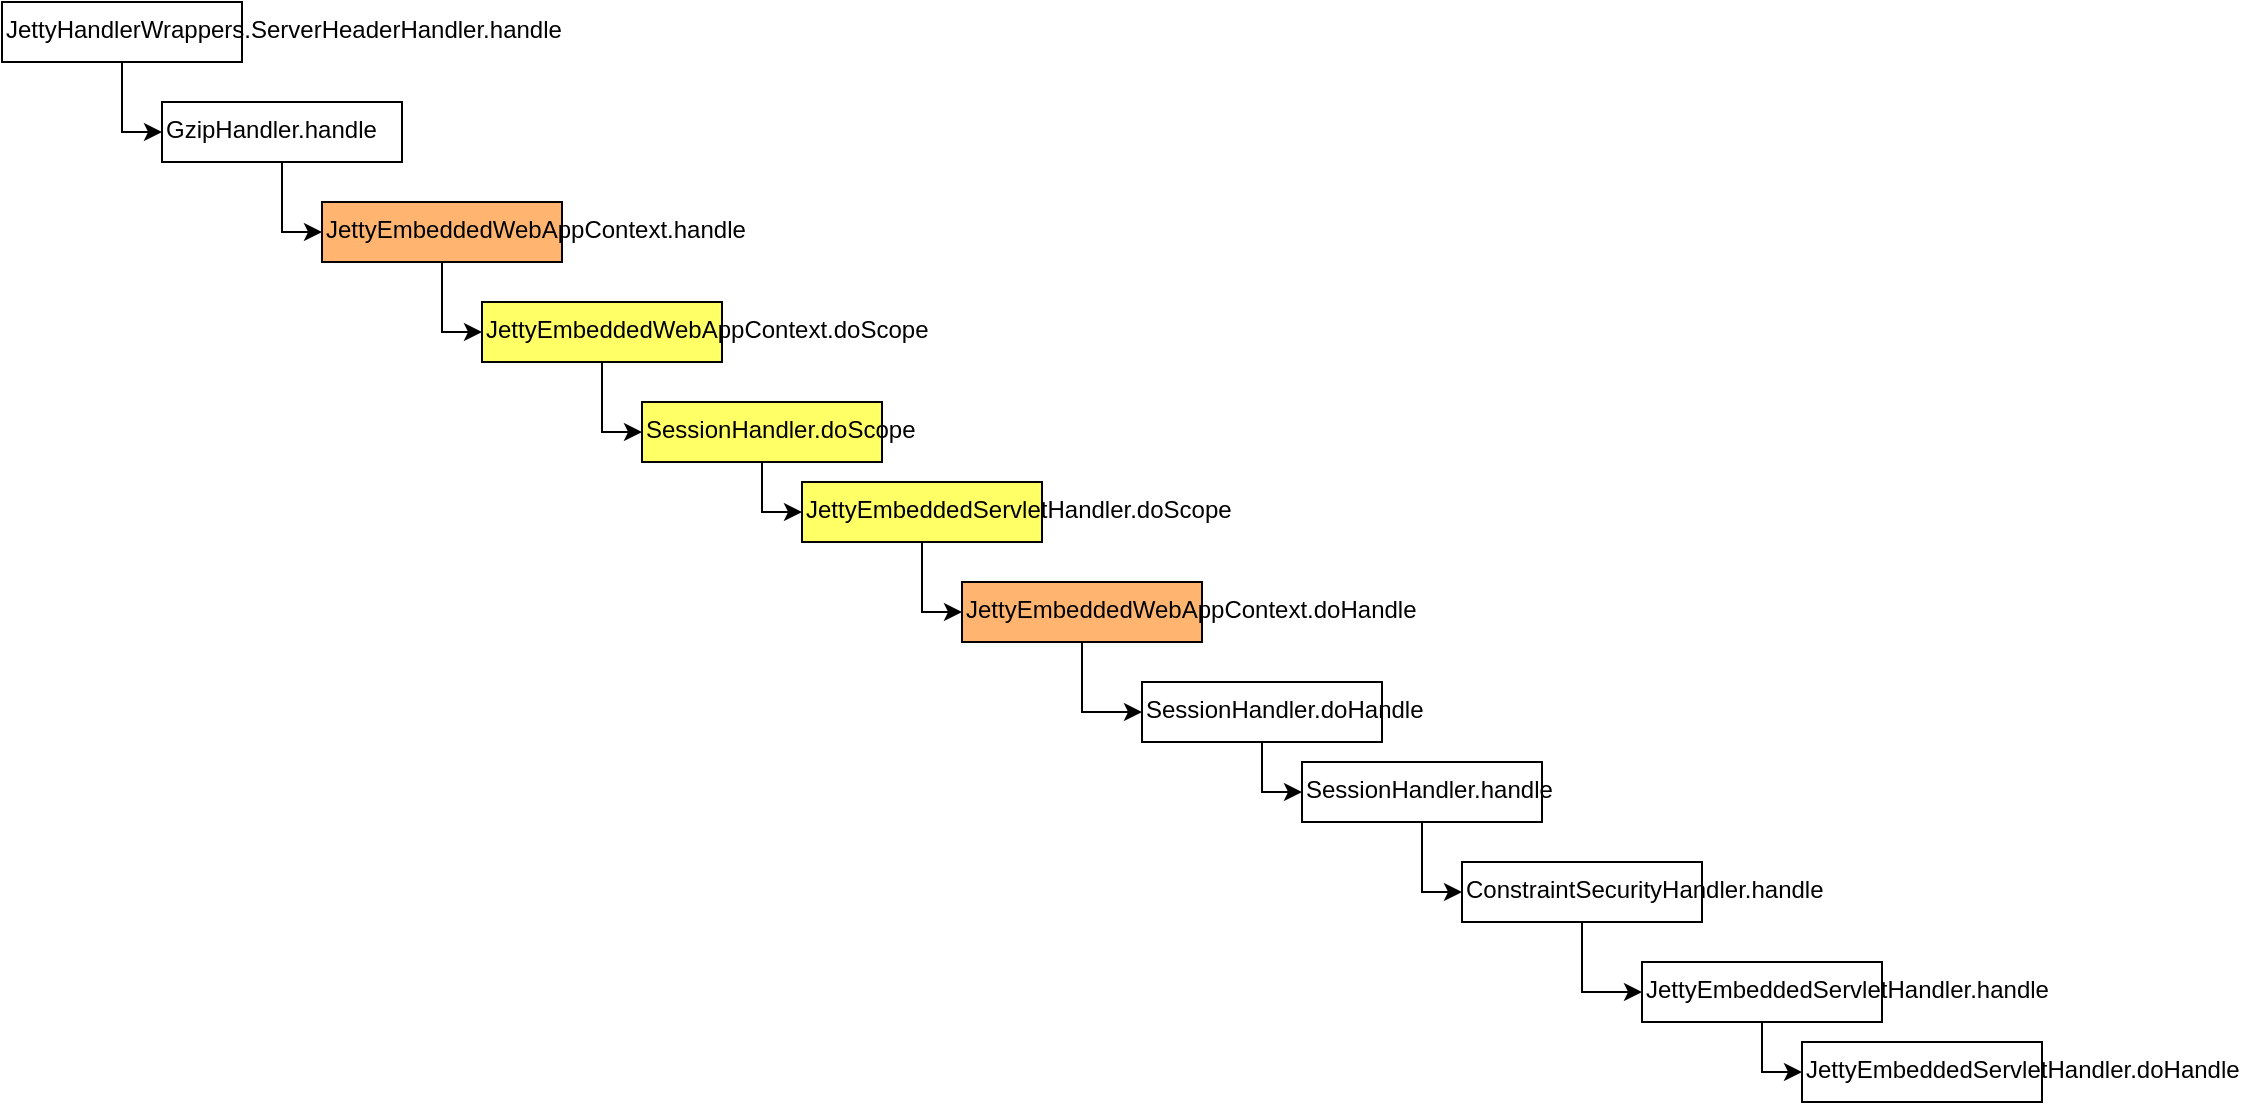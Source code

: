 <mxfile version="20.8.16" type="device"><diagram id="C5RBs43oDa-KdzZeNtuy" name="Page-1"><mxGraphModel dx="1026" dy="671" grid="1" gridSize="10" guides="1" tooltips="1" connect="1" arrows="1" fold="1" page="1" pageScale="1" pageWidth="827" pageHeight="1169" math="0" shadow="0"><root><mxCell id="WIyWlLk6GJQsqaUBKTNV-0"/><mxCell id="WIyWlLk6GJQsqaUBKTNV-1" parent="WIyWlLk6GJQsqaUBKTNV-0"/><mxCell id="-Hsi0Mirn3dCq4T8_wVH-2" value="" style="edgeStyle=orthogonalEdgeStyle;rounded=0;orthogonalLoop=1;jettySize=auto;html=1;entryX=0;entryY=0.5;entryDx=0;entryDy=0;align=left;verticalAlign=top;" edge="1" parent="WIyWlLk6GJQsqaUBKTNV-1" source="-Hsi0Mirn3dCq4T8_wVH-0" target="-Hsi0Mirn3dCq4T8_wVH-1"><mxGeometry relative="1" as="geometry"/></mxCell><mxCell id="-Hsi0Mirn3dCq4T8_wVH-0" value="JettyEmbeddedWebAppContext.doScope" style="rounded=0;whiteSpace=wrap;html=1;align=left;verticalAlign=top;fillColor=#FFFF66;" vertex="1" parent="WIyWlLk6GJQsqaUBKTNV-1"><mxGeometry x="260" y="170" width="120" height="30" as="geometry"/></mxCell><mxCell id="-Hsi0Mirn3dCq4T8_wVH-6" value="" style="edgeStyle=orthogonalEdgeStyle;rounded=0;orthogonalLoop=1;jettySize=auto;html=1;entryX=0;entryY=0.5;entryDx=0;entryDy=0;align=left;verticalAlign=top;" edge="1" parent="WIyWlLk6GJQsqaUBKTNV-1" source="-Hsi0Mirn3dCq4T8_wVH-1" target="-Hsi0Mirn3dCq4T8_wVH-5"><mxGeometry relative="1" as="geometry"/></mxCell><mxCell id="-Hsi0Mirn3dCq4T8_wVH-1" value="SessionHandler.doScope" style="rounded=0;whiteSpace=wrap;html=1;align=left;verticalAlign=top;fillColor=#FFFF66;" vertex="1" parent="WIyWlLk6GJQsqaUBKTNV-1"><mxGeometry x="340" y="220" width="120" height="30" as="geometry"/></mxCell><mxCell id="-Hsi0Mirn3dCq4T8_wVH-4" style="edgeStyle=orthogonalEdgeStyle;rounded=0;orthogonalLoop=1;jettySize=auto;html=1;exitX=0.5;exitY=1;exitDx=0;exitDy=0;entryX=0;entryY=0.5;entryDx=0;entryDy=0;align=left;verticalAlign=top;" edge="1" parent="WIyWlLk6GJQsqaUBKTNV-1" source="-Hsi0Mirn3dCq4T8_wVH-3" target="-Hsi0Mirn3dCq4T8_wVH-0"><mxGeometry relative="1" as="geometry"/></mxCell><mxCell id="-Hsi0Mirn3dCq4T8_wVH-3" value="JettyEmbeddedWebAppContext.handle" style="rounded=0;whiteSpace=wrap;html=1;align=left;verticalAlign=top;fillColor=#FFB570;" vertex="1" parent="WIyWlLk6GJQsqaUBKTNV-1"><mxGeometry x="180" y="120" width="120" height="30" as="geometry"/></mxCell><mxCell id="-Hsi0Mirn3dCq4T8_wVH-8" value="" style="edgeStyle=orthogonalEdgeStyle;rounded=0;orthogonalLoop=1;jettySize=auto;html=1;entryX=0;entryY=0.5;entryDx=0;entryDy=0;align=left;verticalAlign=top;" edge="1" parent="WIyWlLk6GJQsqaUBKTNV-1" source="-Hsi0Mirn3dCq4T8_wVH-5" target="-Hsi0Mirn3dCq4T8_wVH-7"><mxGeometry relative="1" as="geometry"/></mxCell><mxCell id="-Hsi0Mirn3dCq4T8_wVH-5" value="JettyEmbeddedServletHandler.doScope" style="rounded=0;whiteSpace=wrap;html=1;align=left;verticalAlign=top;fillColor=#FFFF66;" vertex="1" parent="WIyWlLk6GJQsqaUBKTNV-1"><mxGeometry x="420" y="260" width="120" height="30" as="geometry"/></mxCell><mxCell id="-Hsi0Mirn3dCq4T8_wVH-10" value="" style="edgeStyle=orthogonalEdgeStyle;rounded=0;orthogonalLoop=1;jettySize=auto;html=1;entryX=0;entryY=0.5;entryDx=0;entryDy=0;align=left;verticalAlign=top;" edge="1" parent="WIyWlLk6GJQsqaUBKTNV-1" source="-Hsi0Mirn3dCq4T8_wVH-7" target="-Hsi0Mirn3dCq4T8_wVH-9"><mxGeometry relative="1" as="geometry"/></mxCell><mxCell id="-Hsi0Mirn3dCq4T8_wVH-7" value="JettyEmbeddedWebAppContext.doHandle" style="rounded=0;whiteSpace=wrap;html=1;align=left;verticalAlign=top;fillColor=#FFB570;" vertex="1" parent="WIyWlLk6GJQsqaUBKTNV-1"><mxGeometry x="500" y="310" width="120" height="30" as="geometry"/></mxCell><mxCell id="-Hsi0Mirn3dCq4T8_wVH-15" value="" style="edgeStyle=orthogonalEdgeStyle;rounded=0;orthogonalLoop=1;jettySize=auto;html=1;entryX=0;entryY=0.5;entryDx=0;entryDy=0;" edge="1" parent="WIyWlLk6GJQsqaUBKTNV-1" source="-Hsi0Mirn3dCq4T8_wVH-9" target="-Hsi0Mirn3dCq4T8_wVH-14"><mxGeometry relative="1" as="geometry"/></mxCell><mxCell id="-Hsi0Mirn3dCq4T8_wVH-9" value="SessionHandler.doHandle" style="rounded=0;whiteSpace=wrap;html=1;align=left;verticalAlign=top;" vertex="1" parent="WIyWlLk6GJQsqaUBKTNV-1"><mxGeometry x="590" y="360" width="120" height="30" as="geometry"/></mxCell><mxCell id="-Hsi0Mirn3dCq4T8_wVH-22" value="" style="edgeStyle=orthogonalEdgeStyle;rounded=0;orthogonalLoop=1;jettySize=auto;html=1;entryX=0;entryY=0.5;entryDx=0;entryDy=0;" edge="1" parent="WIyWlLk6GJQsqaUBKTNV-1" source="-Hsi0Mirn3dCq4T8_wVH-11" target="-Hsi0Mirn3dCq4T8_wVH-21"><mxGeometry relative="1" as="geometry"/></mxCell><mxCell id="-Hsi0Mirn3dCq4T8_wVH-11" value="JettyEmbeddedServletHandler.handle" style="rounded=0;whiteSpace=wrap;html=1;align=left;verticalAlign=top;" vertex="1" parent="WIyWlLk6GJQsqaUBKTNV-1"><mxGeometry x="840" y="500" width="120" height="30" as="geometry"/></mxCell><mxCell id="-Hsi0Mirn3dCq4T8_wVH-17" value="" style="edgeStyle=orthogonalEdgeStyle;rounded=0;orthogonalLoop=1;jettySize=auto;html=1;entryX=0;entryY=0.5;entryDx=0;entryDy=0;" edge="1" parent="WIyWlLk6GJQsqaUBKTNV-1" source="-Hsi0Mirn3dCq4T8_wVH-14" target="-Hsi0Mirn3dCq4T8_wVH-16"><mxGeometry relative="1" as="geometry"/></mxCell><mxCell id="-Hsi0Mirn3dCq4T8_wVH-14" value="SessionHandler.handle" style="rounded=0;whiteSpace=wrap;html=1;align=left;verticalAlign=top;" vertex="1" parent="WIyWlLk6GJQsqaUBKTNV-1"><mxGeometry x="670" y="400" width="120" height="30" as="geometry"/></mxCell><mxCell id="-Hsi0Mirn3dCq4T8_wVH-20" value="" style="edgeStyle=orthogonalEdgeStyle;rounded=0;orthogonalLoop=1;jettySize=auto;html=1;entryX=0;entryY=0.5;entryDx=0;entryDy=0;" edge="1" parent="WIyWlLk6GJQsqaUBKTNV-1" source="-Hsi0Mirn3dCq4T8_wVH-16" target="-Hsi0Mirn3dCq4T8_wVH-11"><mxGeometry relative="1" as="geometry"/></mxCell><mxCell id="-Hsi0Mirn3dCq4T8_wVH-16" value="ConstraintSecurityHandler.handle" style="rounded=0;whiteSpace=wrap;html=1;align=left;verticalAlign=top;" vertex="1" parent="WIyWlLk6GJQsqaUBKTNV-1"><mxGeometry x="750" y="450" width="120" height="30" as="geometry"/></mxCell><mxCell id="-Hsi0Mirn3dCq4T8_wVH-19" style="edgeStyle=orthogonalEdgeStyle;rounded=0;orthogonalLoop=1;jettySize=auto;html=1;exitX=0.5;exitY=1;exitDx=0;exitDy=0;entryX=0;entryY=0.5;entryDx=0;entryDy=0;" edge="1" parent="WIyWlLk6GJQsqaUBKTNV-1" source="-Hsi0Mirn3dCq4T8_wVH-23" target="-Hsi0Mirn3dCq4T8_wVH-3"><mxGeometry relative="1" as="geometry"/></mxCell><mxCell id="-Hsi0Mirn3dCq4T8_wVH-24" value="" style="edgeStyle=orthogonalEdgeStyle;rounded=0;orthogonalLoop=1;jettySize=auto;html=1;entryX=0;entryY=0.5;entryDx=0;entryDy=0;" edge="1" parent="WIyWlLk6GJQsqaUBKTNV-1" source="-Hsi0Mirn3dCq4T8_wVH-18" target="-Hsi0Mirn3dCq4T8_wVH-23"><mxGeometry relative="1" as="geometry"/></mxCell><mxCell id="-Hsi0Mirn3dCq4T8_wVH-18" value="JettyHandlerWrappers.ServerHeaderHandler.handle" style="rounded=0;whiteSpace=wrap;html=1;align=left;verticalAlign=top;" vertex="1" parent="WIyWlLk6GJQsqaUBKTNV-1"><mxGeometry x="20" y="20" width="120" height="30" as="geometry"/></mxCell><mxCell id="-Hsi0Mirn3dCq4T8_wVH-21" value="JettyEmbeddedServletHandler.doHandle" style="rounded=0;whiteSpace=wrap;html=1;align=left;verticalAlign=top;" vertex="1" parent="WIyWlLk6GJQsqaUBKTNV-1"><mxGeometry x="920" y="540" width="120" height="30" as="geometry"/></mxCell><mxCell id="-Hsi0Mirn3dCq4T8_wVH-23" value="GzipHandler.handle" style="rounded=0;whiteSpace=wrap;html=1;align=left;verticalAlign=top;" vertex="1" parent="WIyWlLk6GJQsqaUBKTNV-1"><mxGeometry x="100" y="70" width="120" height="30" as="geometry"/></mxCell></root></mxGraphModel></diagram></mxfile>